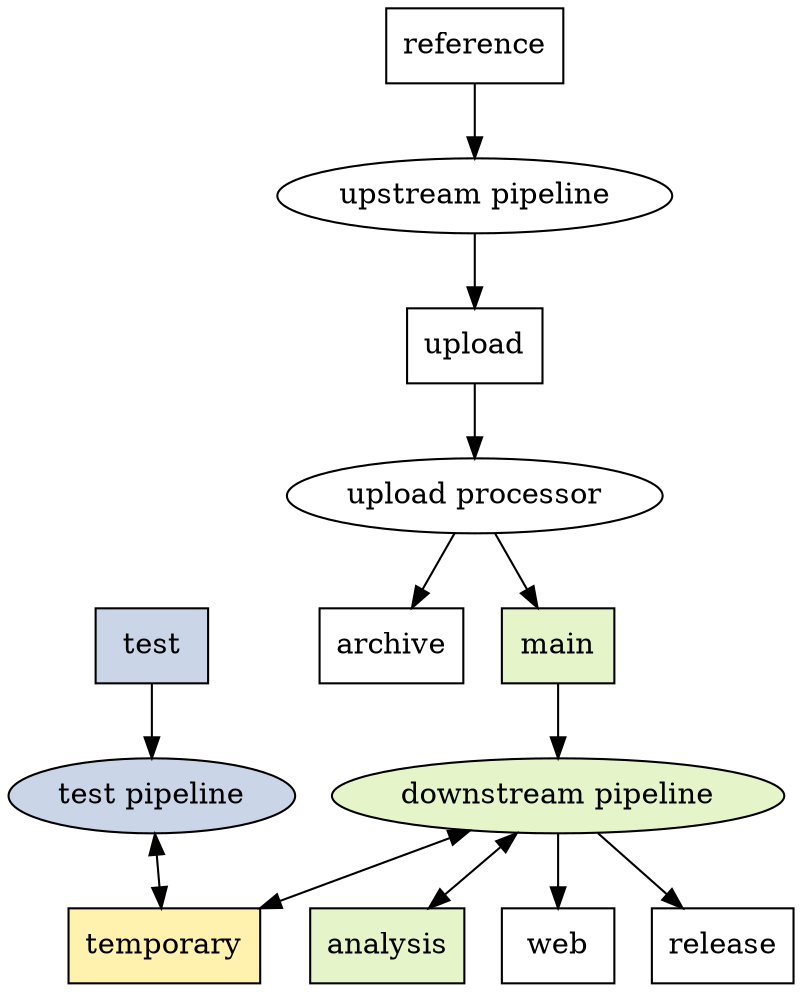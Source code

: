 digraph dataflow {
    node [colorscheme=pastel28, style=filled, fillcolor=white];

    upstream_pipeline [label="upstream pipeline"]
    downstream_pipeline [label="downstream pipeline", fillcolor=5]
    test_pipeline [label="test pipeline", fillcolor=3]
    upload_processor [label="upload processor"]
    reference [shape=box]
    upload [shape=box]
    archive [shape=box]
    main [shape=box, fillcolor=5]
    test [shape=box, fillcolor=3]
    temporary [shape=box, fillcolor=6]
    analysis [shape=box, fillcolor=5]
    web [shape=box]
    release [shape=box]

    reference -> upstream_pipeline
    upstream_pipeline -> upload
    upload -> upload_processor
    upload_processor -> archive
    upload_processor -> main
    main -> downstream_pipeline
    downstream_pipeline -> temporary [dir=both]
    downstream_pipeline -> analysis [dir=both]
    downstream_pipeline -> web
    downstream_pipeline -> release
    test -> test_pipeline
    test_pipeline -> temporary [dir=both]
}
